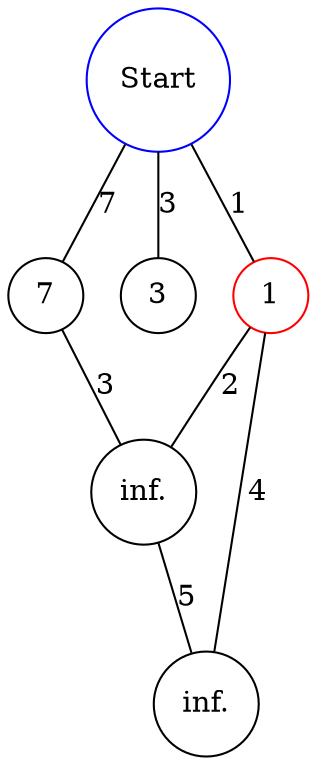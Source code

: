 graph G {
    node[shape=circle, width=0.5]
    A [pos="1,2!", label="Start", color="blue"]
    B [pos="5,2!", label="7"]
    C [pos="0,0!", label="3"]
    D [pos="3,0!", label="1", color="red"]
    E [pos="7,0!", label="inf."]
    F [pos="2,-2!", label="inf."]
    
    A -- B [label="7"]
    A -- C [label="3"]
    A -- D [label="1"]
    
    B -- E [label="3"]
    
    D -- E [label="2"]
    D -- F [label="4"]
    
    E -- F [label="5"]
}
